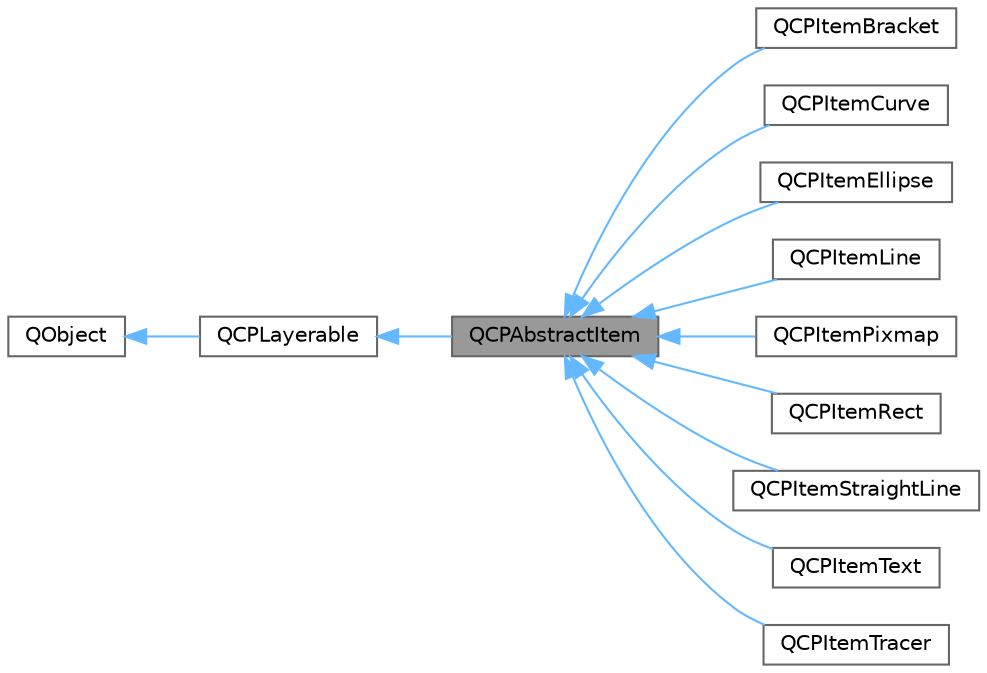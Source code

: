 digraph "QCPAbstractItem"
{
 // LATEX_PDF_SIZE
  bgcolor="transparent";
  edge [fontname=Helvetica,fontsize=10,labelfontname=Helvetica,labelfontsize=10];
  node [fontname=Helvetica,fontsize=10,shape=box,height=0.2,width=0.4];
  rankdir="LR";
  Node1 [label="QCPAbstractItem",height=0.2,width=0.4,color="gray40", fillcolor="grey60", style="filled", fontcolor="black",tooltip="The abstract base class for all items in a plot."];
  Node2 -> Node1 [dir="back",color="steelblue1",style="solid"];
  Node2 [label="QCPLayerable",height=0.2,width=0.4,color="gray40", fillcolor="white", style="filled",URL="$class_q_c_p_layerable.html",tooltip="Base class for all drawable objects"];
  Node3 -> Node2 [dir="back",color="steelblue1",style="solid"];
  Node3 [label="QObject",height=0.2,width=0.4,color="gray40", fillcolor="white", style="filled",tooltip=" "];
  Node1 -> Node4 [dir="back",color="steelblue1",style="solid"];
  Node4 [label="QCPItemBracket",height=0.2,width=0.4,color="gray40", fillcolor="white", style="filled",URL="$class_q_c_p_item_bracket.html",tooltip="A bracket for referencing/highlighting certain parts in the plot."];
  Node1 -> Node5 [dir="back",color="steelblue1",style="solid"];
  Node5 [label="QCPItemCurve",height=0.2,width=0.4,color="gray40", fillcolor="white", style="filled",URL="$class_q_c_p_item_curve.html",tooltip="A curved line from one point to another"];
  Node1 -> Node6 [dir="back",color="steelblue1",style="solid"];
  Node6 [label="QCPItemEllipse",height=0.2,width=0.4,color="gray40", fillcolor="white", style="filled",URL="$class_q_c_p_item_ellipse.html",tooltip="An ellipse"];
  Node1 -> Node7 [dir="back",color="steelblue1",style="solid"];
  Node7 [label="QCPItemLine",height=0.2,width=0.4,color="gray40", fillcolor="white", style="filled",URL="$class_q_c_p_item_line.html",tooltip="A line from one point to another"];
  Node1 -> Node8 [dir="back",color="steelblue1",style="solid"];
  Node8 [label="QCPItemPixmap",height=0.2,width=0.4,color="gray40", fillcolor="white", style="filled",URL="$class_q_c_p_item_pixmap.html",tooltip="An arbitrary pixmap"];
  Node1 -> Node9 [dir="back",color="steelblue1",style="solid"];
  Node9 [label="QCPItemRect",height=0.2,width=0.4,color="gray40", fillcolor="white", style="filled",URL="$class_q_c_p_item_rect.html",tooltip="A rectangle"];
  Node1 -> Node10 [dir="back",color="steelblue1",style="solid"];
  Node10 [label="QCPItemStraightLine",height=0.2,width=0.4,color="gray40", fillcolor="white", style="filled",URL="$class_q_c_p_item_straight_line.html",tooltip="A straight line that spans infinitely in both directions"];
  Node1 -> Node11 [dir="back",color="steelblue1",style="solid"];
  Node11 [label="QCPItemText",height=0.2,width=0.4,color="gray40", fillcolor="white", style="filled",URL="$class_q_c_p_item_text.html",tooltip="A text label"];
  Node1 -> Node12 [dir="back",color="steelblue1",style="solid"];
  Node12 [label="QCPItemTracer",height=0.2,width=0.4,color="gray40", fillcolor="white", style="filled",URL="$class_q_c_p_item_tracer.html",tooltip="Item that sticks to QCPGraph data points"];
}
